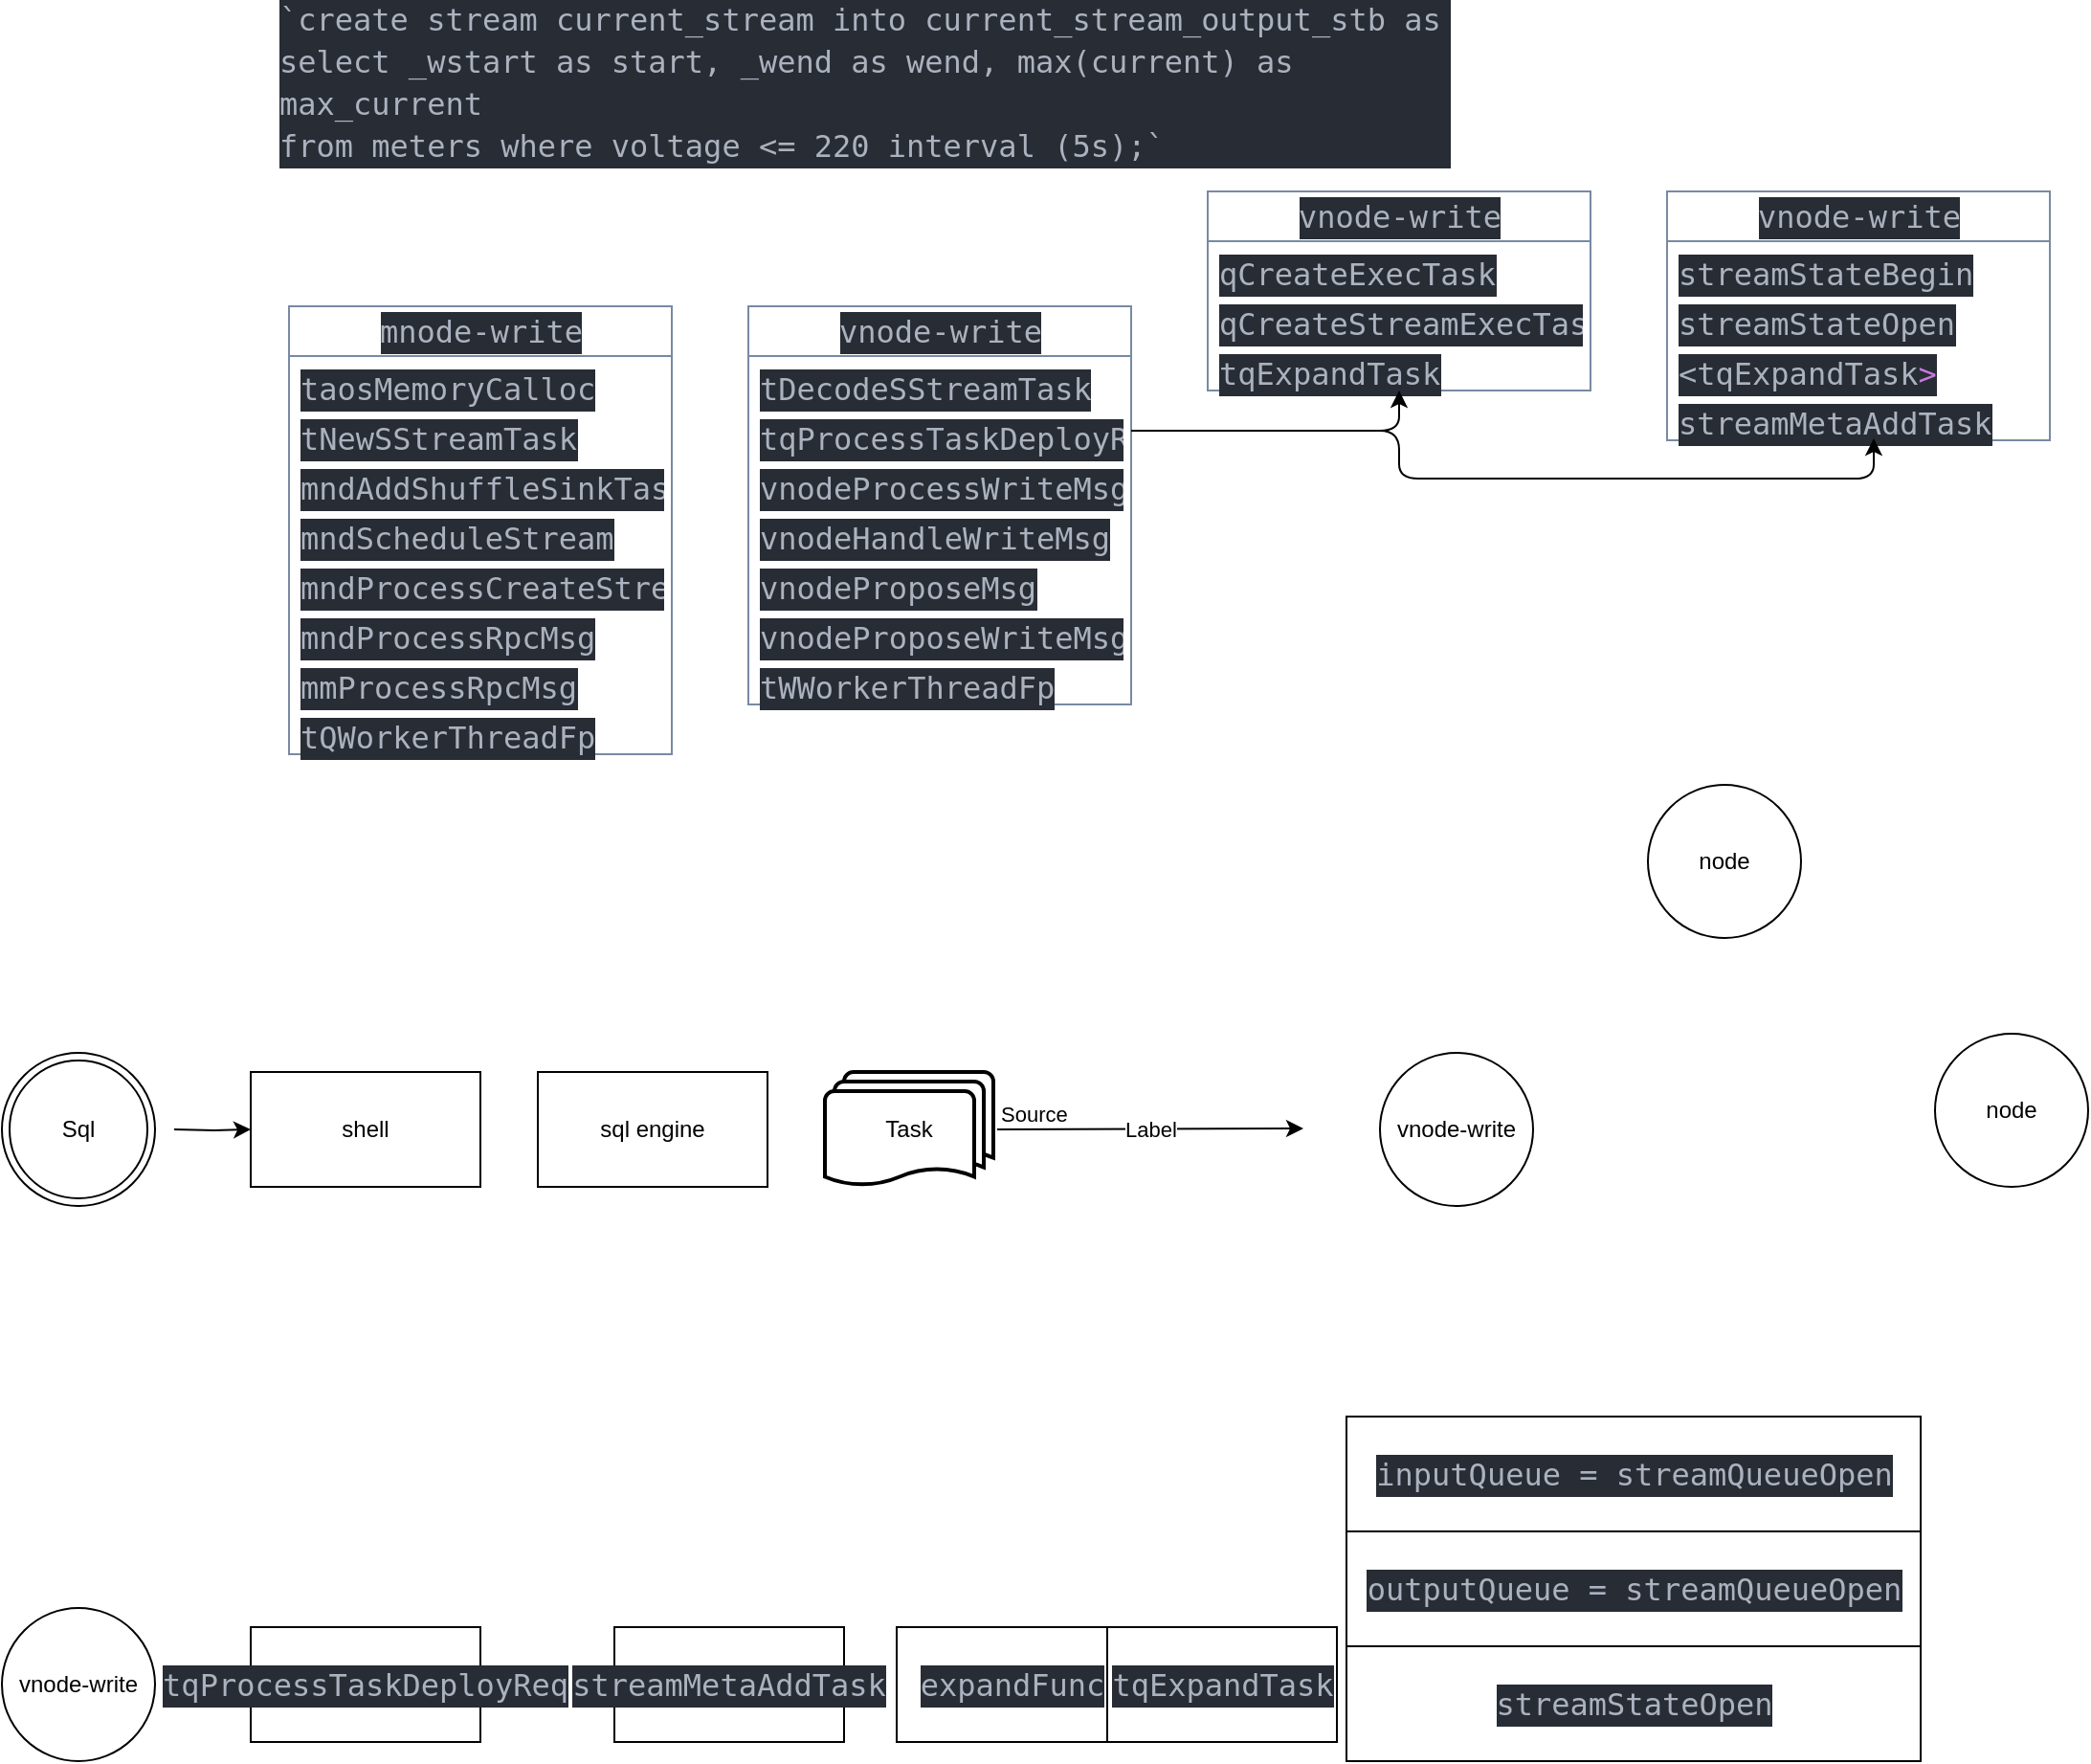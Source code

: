 <mxfile version="21.1.1" type="github">
  <diagram name="第 1 页" id="KGofF_2YMxBLQRk-9fWu">
    <mxGraphModel dx="2284" dy="1864" grid="1" gridSize="10" guides="1" tooltips="1" connect="1" arrows="1" fold="1" page="1" pageScale="1" pageWidth="850" pageHeight="1100" math="0" shadow="0">
      <root>
        <mxCell id="0" />
        <mxCell id="1" parent="0" />
        <mxCell id="Dwdgcunk9jxUutzg833e-1" value="&lt;div style=&quot;color: rgb(171, 178, 191); background-color: rgb(40, 44, 52); font-family: &amp;quot;Cascadia Code&amp;quot;, &amp;quot;Cascadia Code&amp;quot;, monospace, &amp;quot;Droid Sans Mono&amp;quot;, &amp;quot;monospace&amp;quot;, monospace; font-weight: normal; font-size: 16px; line-height: 22px;&quot;&gt;&lt;div&gt;mnode-write&lt;/div&gt;&lt;/div&gt;" style="swimlane;fontStyle=0;childLayout=stackLayout;horizontal=1;startSize=26;fillColor=none;horizontalStack=0;resizeParent=1;resizeParentMax=0;resizeLast=0;collapsible=1;marginBottom=0;html=1;movable=1;resizable=1;rotatable=1;deletable=1;editable=1;locked=0;connectable=1;labelBackgroundColor=none;strokeColor=#788AA3;fontColor=#46495D;" parent="1" vertex="1">
          <mxGeometry x="80" y="80" width="200" height="234" as="geometry">
            <mxRectangle x="50" y="70" width="60" height="30" as="alternateBounds" />
          </mxGeometry>
        </mxCell>
        <mxCell id="Dwdgcunk9jxUutzg833e-2" value="&lt;div style=&quot;color: rgb(171, 178, 191); background-color: rgb(40, 44, 52); font-family: &amp;quot;Cascadia Code&amp;quot;, &amp;quot;Cascadia Code&amp;quot;, monospace, &amp;quot;Droid Sans Mono&amp;quot;, &amp;quot;monospace&amp;quot;, monospace; font-weight: normal; font-size: 16px; line-height: 22px;&quot;&gt;&lt;div&gt;&lt;span style=&quot;color: #abb2bf;&quot;&gt;taosMemoryCalloc&lt;/span&gt;&lt;/div&gt;&lt;/div&gt;" style="text;strokeColor=none;fillColor=none;align=left;verticalAlign=top;spacingLeft=4;spacingRight=4;overflow=hidden;rotatable=0;points=[[0,0.5],[1,0.5]];portConstraint=eastwest;whiteSpace=wrap;html=1;labelBackgroundColor=none;fontColor=#46495D;" parent="Dwdgcunk9jxUutzg833e-1" vertex="1">
          <mxGeometry y="26" width="200" height="26" as="geometry" />
        </mxCell>
        <mxCell id="Dwdgcunk9jxUutzg833e-54" value="&lt;div style=&quot;color: rgb(171, 178, 191); background-color: rgb(40, 44, 52); font-family: &amp;quot;Cascadia Code&amp;quot;, &amp;quot;Cascadia Code&amp;quot;, monospace, &amp;quot;Droid Sans Mono&amp;quot;, &amp;quot;monospace&amp;quot;, monospace; font-weight: normal; font-size: 16px; line-height: 22px;&quot;&gt;&lt;div&gt;&lt;span style=&quot;color: #abb2bf;&quot;&gt;tNewSStreamTask&lt;/span&gt;&lt;/div&gt;&lt;/div&gt;" style="text;strokeColor=none;fillColor=none;align=left;verticalAlign=top;spacingLeft=4;spacingRight=4;overflow=hidden;rotatable=0;points=[[0,0.5],[1,0.5]];portConstraint=eastwest;whiteSpace=wrap;html=1;labelBackgroundColor=none;fontColor=#46495D;" parent="Dwdgcunk9jxUutzg833e-1" vertex="1">
          <mxGeometry y="52" width="200" height="26" as="geometry" />
        </mxCell>
        <mxCell id="Dwdgcunk9jxUutzg833e-55" value="&lt;div style=&quot;color: rgb(171, 178, 191); background-color: rgb(40, 44, 52); font-family: &amp;quot;Cascadia Code&amp;quot;, &amp;quot;Cascadia Code&amp;quot;, monospace, &amp;quot;Droid Sans Mono&amp;quot;, &amp;quot;monospace&amp;quot;, monospace; font-weight: normal; font-size: 16px; line-height: 22px;&quot;&gt;&lt;div&gt;&lt;span style=&quot;color: #abb2bf;&quot;&gt;mndAddShuffleSinkTasksToStream&lt;/span&gt;&lt;/div&gt;&lt;/div&gt;" style="text;strokeColor=none;fillColor=none;align=left;verticalAlign=top;spacingLeft=4;spacingRight=4;overflow=hidden;rotatable=0;points=[[0,0.5],[1,0.5]];portConstraint=eastwest;whiteSpace=wrap;html=1;labelBackgroundColor=none;fontColor=#46495D;" parent="Dwdgcunk9jxUutzg833e-1" vertex="1">
          <mxGeometry y="78" width="200" height="26" as="geometry" />
        </mxCell>
        <mxCell id="Dwdgcunk9jxUutzg833e-56" value="&lt;div style=&quot;color: rgb(171, 178, 191); background-color: rgb(40, 44, 52); font-family: &amp;quot;Cascadia Code&amp;quot;, &amp;quot;Cascadia Code&amp;quot;, monospace, &amp;quot;Droid Sans Mono&amp;quot;, &amp;quot;monospace&amp;quot;, monospace; font-weight: normal; font-size: 16px; line-height: 22px;&quot;&gt;&lt;div&gt;&lt;span style=&quot;color: #abb2bf;&quot;&gt;mndScheduleStream&lt;/span&gt;&lt;/div&gt;&lt;/div&gt;" style="text;strokeColor=none;fillColor=none;align=left;verticalAlign=top;spacingLeft=4;spacingRight=4;overflow=hidden;rotatable=0;points=[[0,0.5],[1,0.5]];portConstraint=eastwest;whiteSpace=wrap;html=1;labelBackgroundColor=none;fontColor=#46495D;" parent="Dwdgcunk9jxUutzg833e-1" vertex="1">
          <mxGeometry y="104" width="200" height="26" as="geometry" />
        </mxCell>
        <mxCell id="Dwdgcunk9jxUutzg833e-57" value="&lt;div style=&quot;color: rgb(171, 178, 191); background-color: rgb(40, 44, 52); font-family: &amp;quot;Cascadia Code&amp;quot;, &amp;quot;Cascadia Code&amp;quot;, monospace, &amp;quot;Droid Sans Mono&amp;quot;, &amp;quot;monospace&amp;quot;, monospace; font-weight: normal; font-size: 16px; line-height: 22px;&quot;&gt;&lt;div&gt;&lt;span style=&quot;color: #abb2bf;&quot;&gt;mndProcessCreateStreamReq&lt;/span&gt;&lt;/div&gt;&lt;/div&gt;" style="text;strokeColor=none;fillColor=none;align=left;verticalAlign=top;spacingLeft=4;spacingRight=4;overflow=hidden;rotatable=0;points=[[0,0.5],[1,0.5]];portConstraint=eastwest;whiteSpace=wrap;html=1;labelBackgroundColor=none;fontColor=#46495D;" parent="Dwdgcunk9jxUutzg833e-1" vertex="1">
          <mxGeometry y="130" width="200" height="26" as="geometry" />
        </mxCell>
        <mxCell id="Dwdgcunk9jxUutzg833e-53" value="&lt;div style=&quot;color: rgb(171, 178, 191); background-color: rgb(40, 44, 52); font-family: &amp;quot;Cascadia Code&amp;quot;, &amp;quot;Cascadia Code&amp;quot;, monospace, &amp;quot;Droid Sans Mono&amp;quot;, &amp;quot;monospace&amp;quot;, monospace; font-weight: normal; font-size: 16px; line-height: 22px;&quot;&gt;&lt;div&gt;mndProcessRpcMsg&lt;/div&gt;&lt;/div&gt;" style="text;strokeColor=none;fillColor=none;align=left;verticalAlign=top;spacingLeft=4;spacingRight=4;overflow=hidden;rotatable=0;points=[[0,0.5],[1,0.5]];portConstraint=eastwest;whiteSpace=wrap;html=1;labelBackgroundColor=none;fontColor=#46495D;" parent="Dwdgcunk9jxUutzg833e-1" vertex="1">
          <mxGeometry y="156" width="200" height="26" as="geometry" />
        </mxCell>
        <mxCell id="Dwdgcunk9jxUutzg833e-5" value="&lt;div style=&quot;color: rgb(171, 178, 191); background-color: rgb(40, 44, 52); font-family: &amp;quot;Cascadia Code&amp;quot;, &amp;quot;Cascadia Code&amp;quot;, monospace, &amp;quot;Droid Sans Mono&amp;quot;, &amp;quot;monospace&amp;quot;, monospace; font-weight: normal; font-size: 16px; line-height: 22px;&quot;&gt;&lt;div&gt;mmProcessRpcMsg&lt;/div&gt;&lt;/div&gt;" style="text;strokeColor=none;fillColor=none;align=left;verticalAlign=top;spacingLeft=4;spacingRight=4;overflow=hidden;rotatable=0;points=[[0,0.5],[1,0.5]];portConstraint=eastwest;whiteSpace=wrap;html=1;labelBackgroundColor=none;fontColor=#46495D;" parent="Dwdgcunk9jxUutzg833e-1" vertex="1">
          <mxGeometry y="182" width="200" height="26" as="geometry" />
        </mxCell>
        <mxCell id="Dwdgcunk9jxUutzg833e-6" value="&lt;div style=&quot;color: rgb(171, 178, 191); background-color: rgb(40, 44, 52); font-family: &amp;quot;Cascadia Code&amp;quot;, &amp;quot;Cascadia Code&amp;quot;, monospace, &amp;quot;Droid Sans Mono&amp;quot;, &amp;quot;monospace&amp;quot;, monospace; font-weight: normal; font-size: 16px; line-height: 22px;&quot;&gt;&lt;div&gt;tQWorkerThreadFp&lt;/div&gt;&lt;/div&gt;" style="text;strokeColor=none;fillColor=none;align=left;verticalAlign=top;spacingLeft=4;spacingRight=4;overflow=hidden;rotatable=0;points=[[0,0.5],[1,0.5]];portConstraint=eastwest;whiteSpace=wrap;html=1;labelBackgroundColor=none;fontColor=#46495D;" parent="Dwdgcunk9jxUutzg833e-1" vertex="1">
          <mxGeometry y="208" width="200" height="26" as="geometry" />
        </mxCell>
        <mxCell id="Dwdgcunk9jxUutzg833e-51" value="&lt;div style=&quot;color: rgb(171, 178, 191); background-color: rgb(40, 44, 52); font-family: &amp;quot;Cascadia Code&amp;quot;, &amp;quot;Cascadia Code&amp;quot;, monospace, &amp;quot;Droid Sans Mono&amp;quot;, &amp;quot;monospace&amp;quot;, monospace; font-weight: normal; font-size: 16px; line-height: 22px;&quot;&gt;&lt;div&gt;`create stream current_stream into current_stream_output_stb as &lt;/div&gt;&lt;div&gt;&lt;span style=&quot;color: #abb2bf;&quot;&gt;select _wstart as start, _wend as wend, max(current) as max_current &lt;/span&gt;&lt;/div&gt;&lt;div&gt;&lt;span style=&quot;color: #abb2bf;&quot;&gt;from meters where voltage &amp;lt;= 220 interval (5s);`&lt;/span&gt;&lt;/div&gt;&lt;/div&gt;" style="text;html=1;strokeColor=none;fillColor=none;spacing=5;spacingTop=-20;whiteSpace=wrap;overflow=hidden;rounded=0;" parent="1" vertex="1">
          <mxGeometry x="70" y="-70" width="620" height="80" as="geometry" />
        </mxCell>
        <mxCell id="Dwdgcunk9jxUutzg833e-58" value="&lt;div style=&quot;color: rgb(171, 178, 191); background-color: rgb(40, 44, 52); font-family: &amp;quot;Cascadia Code&amp;quot;, &amp;quot;Cascadia Code&amp;quot;, monospace, &amp;quot;Droid Sans Mono&amp;quot;, &amp;quot;monospace&amp;quot;, monospace; font-weight: normal; font-size: 16px; line-height: 22px;&quot;&gt;&lt;div&gt;vnode-write&lt;/div&gt;&lt;/div&gt;" style="swimlane;fontStyle=0;childLayout=stackLayout;horizontal=1;startSize=26;fillColor=none;horizontalStack=0;resizeParent=1;resizeParentMax=0;resizeLast=0;collapsible=1;marginBottom=0;html=1;movable=1;resizable=1;rotatable=1;deletable=1;editable=1;locked=0;connectable=1;labelBackgroundColor=none;strokeColor=#788AA3;fontColor=#46495D;" parent="1" vertex="1">
          <mxGeometry x="320" y="80" width="200" height="208" as="geometry">
            <mxRectangle x="50" y="70" width="60" height="30" as="alternateBounds" />
          </mxGeometry>
        </mxCell>
        <mxCell id="Dwdgcunk9jxUutzg833e-59" value="&lt;div style=&quot;color: rgb(171, 178, 191); background-color: rgb(40, 44, 52); font-family: &amp;quot;Cascadia Code&amp;quot;, &amp;quot;Cascadia Code&amp;quot;, monospace, &amp;quot;Droid Sans Mono&amp;quot;, &amp;quot;monospace&amp;quot;, monospace; font-weight: normal; font-size: 16px; line-height: 22px;&quot;&gt;&lt;div&gt;tDecodeSStreamTask&lt;/div&gt;&lt;/div&gt;" style="text;strokeColor=none;fillColor=none;align=left;verticalAlign=top;spacingLeft=4;spacingRight=4;overflow=hidden;rotatable=0;points=[[0,0.5],[1,0.5]];portConstraint=eastwest;whiteSpace=wrap;html=1;labelBackgroundColor=none;fontColor=#46495D;" parent="Dwdgcunk9jxUutzg833e-58" vertex="1">
          <mxGeometry y="26" width="200" height="26" as="geometry" />
        </mxCell>
        <mxCell id="Dwdgcunk9jxUutzg833e-60" value="&lt;div style=&quot;color: rgb(171, 178, 191); background-color: rgb(40, 44, 52); font-family: &amp;quot;Cascadia Code&amp;quot;, &amp;quot;Cascadia Code&amp;quot;, monospace, &amp;quot;Droid Sans Mono&amp;quot;, &amp;quot;monospace&amp;quot;, monospace; font-weight: normal; font-size: 16px; line-height: 22px;&quot;&gt;&lt;div&gt;&lt;span style=&quot;color: #abb2bf;&quot;&gt;tqProcessTaskDeployReq&lt;/span&gt;&lt;/div&gt;&lt;/div&gt;" style="text;strokeColor=none;fillColor=none;align=left;verticalAlign=top;spacingLeft=4;spacingRight=4;overflow=hidden;rotatable=0;points=[[0,0.5],[1,0.5]];portConstraint=eastwest;whiteSpace=wrap;html=1;labelBackgroundColor=none;fontColor=#46495D;" parent="Dwdgcunk9jxUutzg833e-58" vertex="1">
          <mxGeometry y="52" width="200" height="26" as="geometry" />
        </mxCell>
        <mxCell id="Dwdgcunk9jxUutzg833e-61" value="&lt;div style=&quot;color: rgb(171, 178, 191); background-color: rgb(40, 44, 52); font-family: &amp;quot;Cascadia Code&amp;quot;, &amp;quot;Cascadia Code&amp;quot;, monospace, &amp;quot;Droid Sans Mono&amp;quot;, &amp;quot;monospace&amp;quot;, monospace; font-weight: normal; font-size: 16px; line-height: 22px;&quot;&gt;&lt;div&gt;&lt;span style=&quot;color: #abb2bf;&quot;&gt;vnodeProcessWriteMsg&lt;/span&gt;&lt;/div&gt;&lt;/div&gt;" style="text;strokeColor=none;fillColor=none;align=left;verticalAlign=top;spacingLeft=4;spacingRight=4;overflow=hidden;rotatable=0;points=[[0,0.5],[1,0.5]];portConstraint=eastwest;whiteSpace=wrap;html=1;labelBackgroundColor=none;fontColor=#46495D;" parent="Dwdgcunk9jxUutzg833e-58" vertex="1">
          <mxGeometry y="78" width="200" height="26" as="geometry" />
        </mxCell>
        <mxCell id="Dwdgcunk9jxUutzg833e-67" value="&lt;div style=&quot;color: rgb(171, 178, 191); background-color: rgb(40, 44, 52); font-family: &amp;quot;Cascadia Code&amp;quot;, &amp;quot;Cascadia Code&amp;quot;, monospace, &amp;quot;Droid Sans Mono&amp;quot;, &amp;quot;monospace&amp;quot;, monospace; font-weight: normal; font-size: 16px; line-height: 22px;&quot;&gt;&lt;div&gt;vnodeHandleWriteMsg&lt;/div&gt;&lt;/div&gt;" style="text;strokeColor=none;fillColor=none;align=left;verticalAlign=top;spacingLeft=4;spacingRight=4;overflow=hidden;rotatable=0;points=[[0,0.5],[1,0.5]];portConstraint=eastwest;whiteSpace=wrap;html=1;labelBackgroundColor=none;fontColor=#46495D;" parent="Dwdgcunk9jxUutzg833e-58" vertex="1">
          <mxGeometry y="104" width="200" height="26" as="geometry" />
        </mxCell>
        <mxCell id="Dwdgcunk9jxUutzg833e-62" value="&lt;div style=&quot;color: rgb(171, 178, 191); background-color: rgb(40, 44, 52); font-family: &amp;quot;Cascadia Code&amp;quot;, &amp;quot;Cascadia Code&amp;quot;, monospace, &amp;quot;Droid Sans Mono&amp;quot;, &amp;quot;monospace&amp;quot;, monospace; font-weight: normal; font-size: 16px; line-height: 22px;&quot;&gt;&lt;div&gt;&lt;span style=&quot;color: #abb2bf;&quot;&gt;vnodeProposeMsg&lt;/span&gt;&lt;/div&gt;&lt;/div&gt;" style="text;strokeColor=none;fillColor=none;align=left;verticalAlign=top;spacingLeft=4;spacingRight=4;overflow=hidden;rotatable=0;points=[[0,0.5],[1,0.5]];portConstraint=eastwest;whiteSpace=wrap;html=1;labelBackgroundColor=none;fontColor=#46495D;" parent="Dwdgcunk9jxUutzg833e-58" vertex="1">
          <mxGeometry y="130" width="200" height="26" as="geometry" />
        </mxCell>
        <mxCell id="Dwdgcunk9jxUutzg833e-63" value="&lt;div style=&quot;color: rgb(171, 178, 191); background-color: rgb(40, 44, 52); font-family: &amp;quot;Cascadia Code&amp;quot;, &amp;quot;Cascadia Code&amp;quot;, monospace, &amp;quot;Droid Sans Mono&amp;quot;, &amp;quot;monospace&amp;quot;, monospace; font-weight: normal; font-size: 16px; line-height: 22px;&quot;&gt;&lt;div&gt;&lt;span style=&quot;color: #abb2bf;&quot;&gt;vnodeProposeWriteMsg&lt;/span&gt;&lt;/div&gt;&lt;/div&gt;" style="text;strokeColor=none;fillColor=none;align=left;verticalAlign=top;spacingLeft=4;spacingRight=4;overflow=hidden;rotatable=0;points=[[0,0.5],[1,0.5]];portConstraint=eastwest;whiteSpace=wrap;html=1;labelBackgroundColor=none;fontColor=#46495D;" parent="Dwdgcunk9jxUutzg833e-58" vertex="1">
          <mxGeometry y="156" width="200" height="26" as="geometry" />
        </mxCell>
        <mxCell id="Dwdgcunk9jxUutzg833e-64" value="&lt;div style=&quot;color: rgb(171, 178, 191); background-color: rgb(40, 44, 52); font-family: &amp;quot;Cascadia Code&amp;quot;, &amp;quot;Cascadia Code&amp;quot;, monospace, &amp;quot;Droid Sans Mono&amp;quot;, &amp;quot;monospace&amp;quot;, monospace; font-weight: normal; font-size: 16px; line-height: 22px;&quot;&gt;&lt;div&gt;tWWorkerThreadFp&lt;/div&gt;&lt;/div&gt;" style="text;strokeColor=none;fillColor=none;align=left;verticalAlign=top;spacingLeft=4;spacingRight=4;overflow=hidden;rotatable=0;points=[[0,0.5],[1,0.5]];portConstraint=eastwest;whiteSpace=wrap;html=1;labelBackgroundColor=none;fontColor=#46495D;" parent="Dwdgcunk9jxUutzg833e-58" vertex="1">
          <mxGeometry y="182" width="200" height="26" as="geometry" />
        </mxCell>
        <mxCell id="Dwdgcunk9jxUutzg833e-68" value="&lt;div style=&quot;color: rgb(171, 178, 191); background-color: rgb(40, 44, 52); font-family: &amp;quot;Cascadia Code&amp;quot;, &amp;quot;Cascadia Code&amp;quot;, monospace, &amp;quot;Droid Sans Mono&amp;quot;, &amp;quot;monospace&amp;quot;, monospace; font-weight: normal; font-size: 16px; line-height: 22px;&quot;&gt;&lt;div&gt;vnode-write&lt;/div&gt;&lt;/div&gt;" style="swimlane;fontStyle=0;childLayout=stackLayout;horizontal=1;startSize=26;fillColor=none;horizontalStack=0;resizeParent=1;resizeParentMax=0;resizeLast=0;collapsible=1;marginBottom=0;html=1;movable=1;resizable=1;rotatable=1;deletable=1;editable=1;locked=0;connectable=1;labelBackgroundColor=none;strokeColor=#788AA3;fontColor=#46495D;" parent="1" vertex="1">
          <mxGeometry x="560" y="20" width="200" height="104" as="geometry">
            <mxRectangle x="50" y="70" width="60" height="30" as="alternateBounds" />
          </mxGeometry>
        </mxCell>
        <mxCell id="Dwdgcunk9jxUutzg833e-73" value="&lt;div style=&quot;color: rgb(171, 178, 191); background-color: rgb(40, 44, 52); font-family: &amp;quot;Cascadia Code&amp;quot;, &amp;quot;Cascadia Code&amp;quot;, monospace, &amp;quot;Droid Sans Mono&amp;quot;, &amp;quot;monospace&amp;quot;, monospace; font-weight: normal; font-size: 16px; line-height: 22px;&quot;&gt;&lt;div&gt;qCreateExecTask&lt;/div&gt;&lt;/div&gt;" style="text;strokeColor=none;fillColor=none;align=left;verticalAlign=top;spacingLeft=4;spacingRight=4;overflow=hidden;rotatable=0;points=[[0,0.5],[1,0.5]];portConstraint=eastwest;whiteSpace=wrap;html=1;labelBackgroundColor=none;fontColor=#46495D;" parent="Dwdgcunk9jxUutzg833e-68" vertex="1">
          <mxGeometry y="26" width="200" height="26" as="geometry" />
        </mxCell>
        <mxCell id="Dwdgcunk9jxUutzg833e-74" value="&lt;div style=&quot;color: rgb(171, 178, 191); background-color: rgb(40, 44, 52); font-family: &amp;quot;Cascadia Code&amp;quot;, &amp;quot;Cascadia Code&amp;quot;, monospace, &amp;quot;Droid Sans Mono&amp;quot;, &amp;quot;monospace&amp;quot;, monospace; font-weight: normal; font-size: 16px; line-height: 22px;&quot;&gt;&lt;div&gt;qCreateStreamExecTaskInfo&lt;/div&gt;&lt;/div&gt;" style="text;strokeColor=none;fillColor=none;align=left;verticalAlign=top;spacingLeft=4;spacingRight=4;overflow=hidden;rotatable=0;points=[[0,0.5],[1,0.5]];portConstraint=eastwest;whiteSpace=wrap;html=1;labelBackgroundColor=none;fontColor=#46495D;" parent="Dwdgcunk9jxUutzg833e-68" vertex="1">
          <mxGeometry y="52" width="200" height="26" as="geometry" />
        </mxCell>
        <mxCell id="Dwdgcunk9jxUutzg833e-75" value="&lt;div style=&quot;color: rgb(171, 178, 191); background-color: rgb(40, 44, 52); font-family: &amp;quot;Cascadia Code&amp;quot;, &amp;quot;Cascadia Code&amp;quot;, monospace, &amp;quot;Droid Sans Mono&amp;quot;, &amp;quot;monospace&amp;quot;, monospace; font-weight: normal; font-size: 16px; line-height: 22px;&quot;&gt;&lt;div&gt;tqExpandTask&lt;/div&gt;&lt;/div&gt;" style="text;strokeColor=none;fillColor=none;align=left;verticalAlign=top;spacingLeft=4;spacingRight=4;overflow=hidden;rotatable=0;points=[[0,0.5],[1,0.5]];portConstraint=eastwest;whiteSpace=wrap;html=1;labelBackgroundColor=none;fontColor=#46495D;" parent="Dwdgcunk9jxUutzg833e-68" vertex="1">
          <mxGeometry y="78" width="200" height="26" as="geometry" />
        </mxCell>
        <mxCell id="Dwdgcunk9jxUutzg833e-77" style="edgeStyle=orthogonalEdgeStyle;rounded=1;orthogonalLoop=1;jettySize=auto;html=1;exitX=1;exitY=0.5;exitDx=0;exitDy=0;entryX=0.5;entryY=1;entryDx=0;entryDy=0;" parent="1" source="Dwdgcunk9jxUutzg833e-60" target="Dwdgcunk9jxUutzg833e-68" edge="1">
          <mxGeometry relative="1" as="geometry" />
        </mxCell>
        <mxCell id="gdo4D68jTvGeVJ5gWGSB-1" value="&lt;div style=&quot;color: rgb(171, 178, 191); background-color: rgb(40, 44, 52); font-family: &amp;quot;Cascadia Code&amp;quot;, &amp;quot;Cascadia Code&amp;quot;, monospace, &amp;quot;Droid Sans Mono&amp;quot;, &amp;quot;monospace&amp;quot;, monospace; font-weight: normal; font-size: 16px; line-height: 22px;&quot;&gt;&lt;div&gt;vnode-write&lt;/div&gt;&lt;/div&gt;" style="swimlane;fontStyle=0;childLayout=stackLayout;horizontal=1;startSize=26;fillColor=none;horizontalStack=0;resizeParent=1;resizeParentMax=0;resizeLast=0;collapsible=1;marginBottom=0;html=1;movable=1;resizable=1;rotatable=1;deletable=1;editable=1;locked=0;connectable=1;labelBackgroundColor=none;strokeColor=#788AA3;fontColor=#46495D;" vertex="1" parent="1">
          <mxGeometry x="800" y="20" width="200" height="130" as="geometry">
            <mxRectangle x="50" y="70" width="60" height="30" as="alternateBounds" />
          </mxGeometry>
        </mxCell>
        <mxCell id="gdo4D68jTvGeVJ5gWGSB-3" value="&lt;div style=&quot;color: rgb(171, 178, 191); background-color: rgb(40, 44, 52); font-family: &amp;quot;Cascadia Code&amp;quot;, &amp;quot;Cascadia Code&amp;quot;, monospace, &amp;quot;Droid Sans Mono&amp;quot;, &amp;quot;monospace&amp;quot;, monospace; font-weight: normal; font-size: 16px; line-height: 22px;&quot;&gt;&lt;div&gt;streamStateBegin&lt;/div&gt;&lt;/div&gt;" style="text;strokeColor=none;fillColor=none;align=left;verticalAlign=top;spacingLeft=4;spacingRight=4;overflow=hidden;rotatable=0;points=[[0,0.5],[1,0.5]];portConstraint=eastwest;whiteSpace=wrap;html=1;labelBackgroundColor=none;fontColor=#46495D;" vertex="1" parent="gdo4D68jTvGeVJ5gWGSB-1">
          <mxGeometry y="26" width="200" height="26" as="geometry" />
        </mxCell>
        <mxCell id="gdo4D68jTvGeVJ5gWGSB-8" value="&lt;div style=&quot;color: rgb(171, 178, 191); background-color: rgb(40, 44, 52); font-family: &amp;quot;Cascadia Code&amp;quot;, &amp;quot;Cascadia Code&amp;quot;, monospace, &amp;quot;Droid Sans Mono&amp;quot;, &amp;quot;monospace&amp;quot;, monospace; font-weight: normal; font-size: 16px; line-height: 22px;&quot;&gt;&lt;div&gt;streamStateOpen&lt;/div&gt;&lt;/div&gt;" style="text;strokeColor=none;fillColor=none;align=left;verticalAlign=top;spacingLeft=4;spacingRight=4;overflow=hidden;rotatable=0;points=[[0,0.5],[1,0.5]];portConstraint=eastwest;whiteSpace=wrap;html=1;labelBackgroundColor=none;fontColor=#46495D;" vertex="1" parent="gdo4D68jTvGeVJ5gWGSB-1">
          <mxGeometry y="52" width="200" height="26" as="geometry" />
        </mxCell>
        <mxCell id="gdo4D68jTvGeVJ5gWGSB-9" value="&lt;div style=&quot;color: rgb(171, 178, 191); background-color: rgb(40, 44, 52); font-family: &amp;quot;Cascadia Code&amp;quot;, &amp;quot;Cascadia Code&amp;quot;, monospace, &amp;quot;Droid Sans Mono&amp;quot;, &amp;quot;monospace&amp;quot;, monospace; font-weight: normal; font-size: 16px; line-height: 22px;&quot;&gt;&lt;div&gt;&lt;div style=&quot;color: rgb(171, 178, 191); background-color: rgb(40, 44, 52); font-family: &amp;quot;Cascadia Code&amp;quot;, &amp;quot;Cascadia Code&amp;quot;, monospace, &amp;quot;Droid Sans Mono&amp;quot;, &amp;quot;monospace&amp;quot;, monospace; font-weight: normal; font-size: 16px; line-height: 22px;&quot;&gt;&lt;div&gt;&amp;lt;&lt;span style=&quot;color: #abb2bf;&quot;&gt;tqExpandTask&lt;/span&gt;&lt;span style=&quot;color: #c678dd;&quot;&gt;&amp;gt;&lt;/span&gt;&lt;/div&gt;&lt;/div&gt;&lt;/div&gt;&lt;/div&gt;" style="text;strokeColor=none;fillColor=none;align=left;verticalAlign=top;spacingLeft=4;spacingRight=4;overflow=hidden;rotatable=0;points=[[0,0.5],[1,0.5]];portConstraint=eastwest;whiteSpace=wrap;html=1;labelBackgroundColor=none;fontColor=#46495D;" vertex="1" parent="gdo4D68jTvGeVJ5gWGSB-1">
          <mxGeometry y="78" width="200" height="26" as="geometry" />
        </mxCell>
        <mxCell id="gdo4D68jTvGeVJ5gWGSB-10" value="&lt;div style=&quot;color: rgb(171, 178, 191); background-color: rgb(40, 44, 52); font-family: &amp;quot;Cascadia Code&amp;quot;, &amp;quot;Cascadia Code&amp;quot;, monospace, &amp;quot;Droid Sans Mono&amp;quot;, &amp;quot;monospace&amp;quot;, monospace; font-weight: normal; font-size: 16px; line-height: 22px;&quot;&gt;&lt;div&gt;streamMetaAddTask&lt;/div&gt;&lt;/div&gt;" style="text;strokeColor=none;fillColor=none;align=left;verticalAlign=top;spacingLeft=4;spacingRight=4;overflow=hidden;rotatable=0;points=[[0,0.5],[1,0.5]];portConstraint=eastwest;whiteSpace=wrap;html=1;labelBackgroundColor=none;fontColor=#46495D;" vertex="1" parent="gdo4D68jTvGeVJ5gWGSB-1">
          <mxGeometry y="104" width="200" height="26" as="geometry" />
        </mxCell>
        <mxCell id="gdo4D68jTvGeVJ5gWGSB-11" style="edgeStyle=orthogonalEdgeStyle;rounded=1;orthogonalLoop=1;jettySize=auto;html=1;exitX=1;exitY=0.5;exitDx=0;exitDy=0;entryX=0.54;entryY=0.962;entryDx=0;entryDy=0;entryPerimeter=0;" edge="1" parent="1" source="Dwdgcunk9jxUutzg833e-60" target="gdo4D68jTvGeVJ5gWGSB-10">
          <mxGeometry relative="1" as="geometry" />
        </mxCell>
        <mxCell id="gdo4D68jTvGeVJ5gWGSB-12" value="shell" style="rounded=0;whiteSpace=wrap;html=1;" vertex="1" parent="1">
          <mxGeometry x="60" y="480" width="120" height="60" as="geometry" />
        </mxCell>
        <mxCell id="gdo4D68jTvGeVJ5gWGSB-15" style="edgeStyle=orthogonalEdgeStyle;rounded=0;orthogonalLoop=1;jettySize=auto;html=1;entryX=0;entryY=0.5;entryDx=0;entryDy=0;" edge="1" parent="1" target="gdo4D68jTvGeVJ5gWGSB-12">
          <mxGeometry relative="1" as="geometry">
            <mxPoint x="20" y="510" as="sourcePoint" />
          </mxGeometry>
        </mxCell>
        <mxCell id="gdo4D68jTvGeVJ5gWGSB-16" value="sql engine" style="rounded=0;whiteSpace=wrap;html=1;" vertex="1" parent="1">
          <mxGeometry x="210" y="480" width="120" height="60" as="geometry" />
        </mxCell>
        <mxCell id="gdo4D68jTvGeVJ5gWGSB-22" value="" style="endArrow=classic;html=1;rounded=0;" edge="1" parent="1">
          <mxGeometry relative="1" as="geometry">
            <mxPoint x="450" y="510" as="sourcePoint" />
            <mxPoint x="610" y="509.5" as="targetPoint" />
          </mxGeometry>
        </mxCell>
        <mxCell id="gdo4D68jTvGeVJ5gWGSB-23" value="Label" style="edgeLabel;resizable=0;html=1;align=center;verticalAlign=middle;" connectable="0" vertex="1" parent="gdo4D68jTvGeVJ5gWGSB-22">
          <mxGeometry relative="1" as="geometry" />
        </mxCell>
        <mxCell id="gdo4D68jTvGeVJ5gWGSB-24" value="Source" style="edgeLabel;resizable=0;html=1;align=left;verticalAlign=bottom;" connectable="0" vertex="1" parent="gdo4D68jTvGeVJ5gWGSB-22">
          <mxGeometry x="-1" relative="1" as="geometry" />
        </mxCell>
        <mxCell id="gdo4D68jTvGeVJ5gWGSB-26" value="Task" style="strokeWidth=2;html=1;shape=mxgraph.flowchart.multi-document;whiteSpace=wrap;" vertex="1" parent="1">
          <mxGeometry x="360" y="480" width="88" height="60" as="geometry" />
        </mxCell>
        <mxCell id="gdo4D68jTvGeVJ5gWGSB-27" value="&lt;div&gt;Sql&lt;/div&gt;" style="ellipse;shape=doubleEllipse;whiteSpace=wrap;html=1;aspect=fixed;" vertex="1" parent="1">
          <mxGeometry x="-70" y="470" width="80" height="80" as="geometry" />
        </mxCell>
        <mxCell id="gdo4D68jTvGeVJ5gWGSB-28" value="vnode-write" style="ellipse;whiteSpace=wrap;html=1;aspect=fixed;" vertex="1" parent="1">
          <mxGeometry x="650" y="470" width="80" height="80" as="geometry" />
        </mxCell>
        <mxCell id="gdo4D68jTvGeVJ5gWGSB-29" value="node" style="ellipse;whiteSpace=wrap;html=1;aspect=fixed;" vertex="1" parent="1">
          <mxGeometry x="790" y="330" width="80" height="80" as="geometry" />
        </mxCell>
        <mxCell id="gdo4D68jTvGeVJ5gWGSB-30" value="node" style="ellipse;whiteSpace=wrap;html=1;aspect=fixed;" vertex="1" parent="1">
          <mxGeometry x="940" y="460" width="80" height="80" as="geometry" />
        </mxCell>
        <mxCell id="gdo4D68jTvGeVJ5gWGSB-31" value="vnode-write" style="ellipse;whiteSpace=wrap;html=1;aspect=fixed;" vertex="1" parent="1">
          <mxGeometry x="-70" y="760" width="80" height="80" as="geometry" />
        </mxCell>
        <mxCell id="gdo4D68jTvGeVJ5gWGSB-32" value="&lt;div style=&quot;color: rgb(171, 178, 191); background-color: rgb(40, 44, 52); font-family: &amp;quot;Cascadia Code&amp;quot;, &amp;quot;Cascadia Code&amp;quot;, monospace, &amp;quot;Droid Sans Mono&amp;quot;, &amp;quot;monospace&amp;quot;, monospace; font-weight: normal; font-size: 16px; line-height: 22px;&quot;&gt;&lt;div&gt;tqProcessTaskDeployReq&lt;/div&gt;&lt;/div&gt;" style="rounded=0;whiteSpace=wrap;html=1;" vertex="1" parent="1">
          <mxGeometry x="60" y="770" width="120" height="60" as="geometry" />
        </mxCell>
        <mxCell id="gdo4D68jTvGeVJ5gWGSB-33" value="&lt;div style=&quot;color: rgb(171, 178, 191); background-color: rgb(40, 44, 52); font-family: &amp;quot;Cascadia Code&amp;quot;, &amp;quot;Cascadia Code&amp;quot;, monospace, &amp;quot;Droid Sans Mono&amp;quot;, &amp;quot;monospace&amp;quot;, monospace; font-weight: normal; font-size: 16px; line-height: 22px;&quot;&gt;&lt;div&gt;streamMetaAddTask&lt;/div&gt;&lt;/div&gt;" style="rounded=0;whiteSpace=wrap;html=1;" vertex="1" parent="1">
          <mxGeometry x="250" y="770" width="120" height="60" as="geometry" />
        </mxCell>
        <mxCell id="gdo4D68jTvGeVJ5gWGSB-34" value="&lt;div style=&quot;color: rgb(171, 178, 191); background-color: rgb(40, 44, 52); font-family: &amp;quot;Cascadia Code&amp;quot;, &amp;quot;Cascadia Code&amp;quot;, monospace, &amp;quot;Droid Sans Mono&amp;quot;, &amp;quot;monospace&amp;quot;, monospace; font-weight: normal; font-size: 16px; line-height: 22px;&quot;&gt;&lt;div&gt;expandFunc&lt;/div&gt;&lt;/div&gt;" style="rounded=0;whiteSpace=wrap;html=1;" vertex="1" parent="1">
          <mxGeometry x="397.5" y="770" width="120" height="60" as="geometry" />
        </mxCell>
        <mxCell id="gdo4D68jTvGeVJ5gWGSB-35" value="&lt;div style=&quot;color: rgb(171, 178, 191); background-color: rgb(40, 44, 52); font-family: &amp;quot;Cascadia Code&amp;quot;, &amp;quot;Cascadia Code&amp;quot;, monospace, &amp;quot;Droid Sans Mono&amp;quot;, &amp;quot;monospace&amp;quot;, monospace; font-weight: normal; font-size: 16px; line-height: 22px;&quot;&gt;&lt;div&gt;tqExpandTask&lt;/div&gt;&lt;/div&gt;" style="rounded=0;whiteSpace=wrap;html=1;" vertex="1" parent="1">
          <mxGeometry x="507.5" y="770" width="120" height="60" as="geometry" />
        </mxCell>
        <mxCell id="gdo4D68jTvGeVJ5gWGSB-36" value="&lt;div style=&quot;color: rgb(171, 178, 191); background-color: rgb(40, 44, 52); font-family: &amp;quot;Cascadia Code&amp;quot;, &amp;quot;Cascadia Code&amp;quot;, monospace, &amp;quot;Droid Sans Mono&amp;quot;, &amp;quot;monospace&amp;quot;, monospace; font-weight: normal; font-size: 16px; line-height: 22px;&quot;&gt;&lt;div&gt;&lt;div style=&quot;color: rgb(171, 178, 191); background-color: rgb(40, 44, 52); font-family: &amp;quot;Cascadia Code&amp;quot;, &amp;quot;Cascadia Code&amp;quot;, monospace, &amp;quot;Droid Sans Mono&amp;quot;, &amp;quot;monospace&amp;quot;, monospace; font-weight: normal; font-size: 16px; line-height: 22px;&quot;&gt;&lt;div&gt;inputQueue = streamQueueOpen&lt;/div&gt;&lt;/div&gt;&lt;/div&gt;&lt;/div&gt;" style="rounded=0;whiteSpace=wrap;html=1;" vertex="1" parent="1">
          <mxGeometry x="632.5" y="660" width="300" height="60" as="geometry" />
        </mxCell>
        <mxCell id="gdo4D68jTvGeVJ5gWGSB-37" value="&lt;div style=&quot;color: rgb(171, 178, 191); background-color: rgb(40, 44, 52); font-family: &amp;quot;Cascadia Code&amp;quot;, &amp;quot;Cascadia Code&amp;quot;, monospace, &amp;quot;Droid Sans Mono&amp;quot;, &amp;quot;monospace&amp;quot;, monospace; font-weight: normal; font-size: 16px; line-height: 22px;&quot;&gt;&lt;div&gt;&lt;div style=&quot;color: rgb(171, 178, 191); background-color: rgb(40, 44, 52); font-family: &amp;quot;Cascadia Code&amp;quot;, &amp;quot;Cascadia Code&amp;quot;, monospace, &amp;quot;Droid Sans Mono&amp;quot;, &amp;quot;monospace&amp;quot;, monospace; font-weight: normal; font-size: 16px; line-height: 22px;&quot;&gt;&lt;div&gt;outputQueue = streamQueueOpen&lt;/div&gt;&lt;/div&gt;&lt;/div&gt;&lt;/div&gt;" style="rounded=0;whiteSpace=wrap;html=1;" vertex="1" parent="1">
          <mxGeometry x="632.5" y="720" width="300" height="60" as="geometry" />
        </mxCell>
        <mxCell id="gdo4D68jTvGeVJ5gWGSB-38" value="&lt;div style=&quot;color: rgb(171, 178, 191); background-color: rgb(40, 44, 52); font-family: &amp;quot;Cascadia Code&amp;quot;, &amp;quot;Cascadia Code&amp;quot;, monospace, &amp;quot;Droid Sans Mono&amp;quot;, &amp;quot;monospace&amp;quot;, monospace; font-weight: normal; font-size: 16px; line-height: 22px;&quot;&gt;&lt;div&gt;streamStateOpen&lt;/div&gt;&lt;/div&gt;" style="rounded=0;whiteSpace=wrap;html=1;" vertex="1" parent="1">
          <mxGeometry x="632.5" y="780" width="300" height="60" as="geometry" />
        </mxCell>
      </root>
    </mxGraphModel>
  </diagram>
</mxfile>
